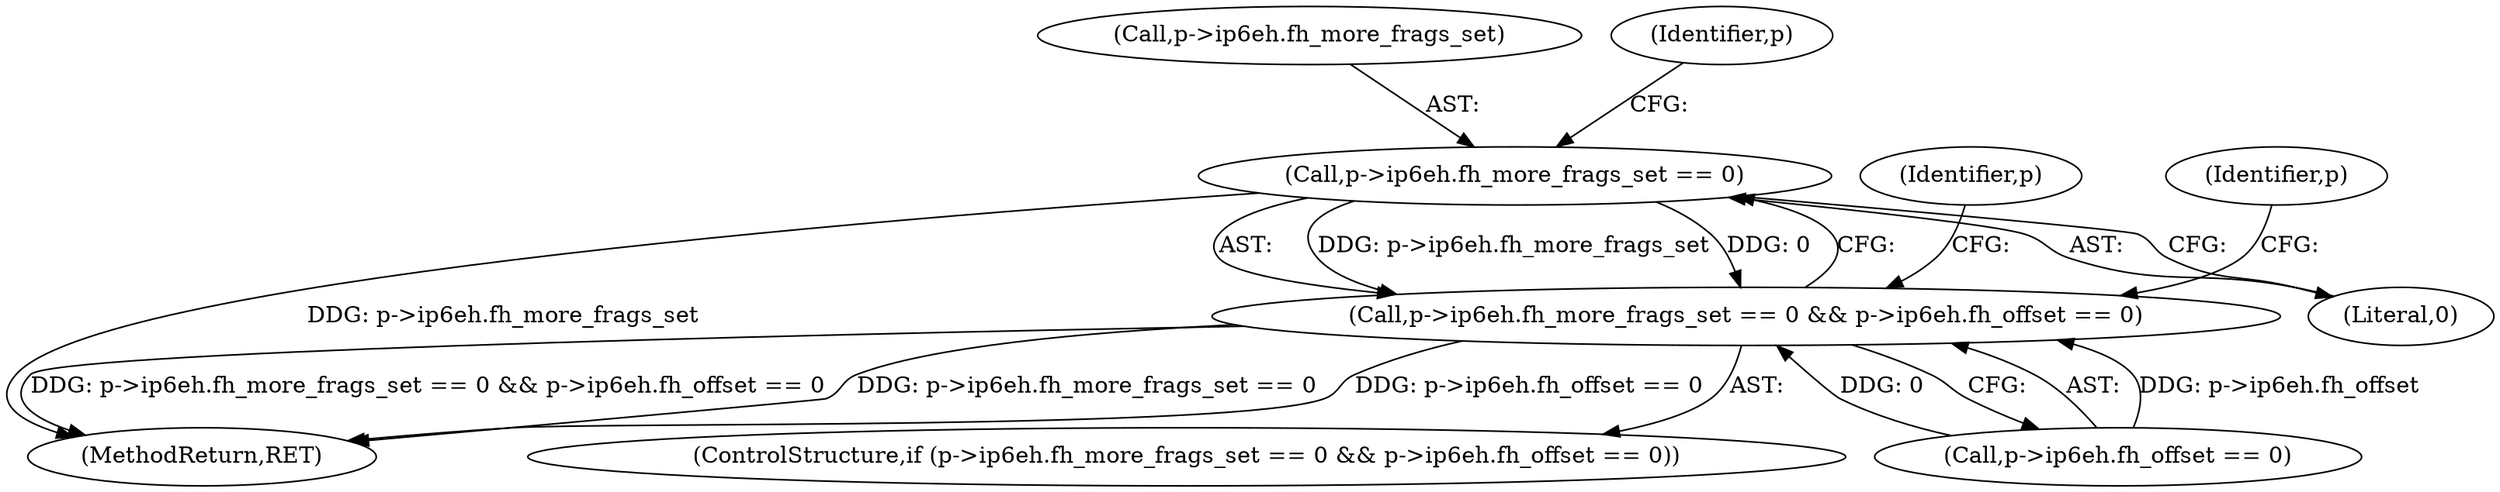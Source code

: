 digraph "0_suricata_11f3659f64a4e42e90cb3c09fcef66894205aefe@pointer" {
"1000871" [label="(Call,p->ip6eh.fh_more_frags_set == 0)"];
"1000870" [label="(Call,p->ip6eh.fh_more_frags_set == 0 && p->ip6eh.fh_offset == 0)"];
"1000870" [label="(Call,p->ip6eh.fh_more_frags_set == 0 && p->ip6eh.fh_offset == 0)"];
"1001090" [label="(MethodReturn,RET)"];
"1000872" [label="(Call,p->ip6eh.fh_more_frags_set)"];
"1000902" [label="(Identifier,p)"];
"1000869" [label="(ControlStructure,if (p->ip6eh.fh_more_frags_set == 0 && p->ip6eh.fh_offset == 0))"];
"1000877" [label="(Literal,0)"];
"1000871" [label="(Call,p->ip6eh.fh_more_frags_set == 0)"];
"1000878" [label="(Call,p->ip6eh.fh_offset == 0)"];
"1000881" [label="(Identifier,p)"];
"1000887" [label="(Identifier,p)"];
"1000871" -> "1000870"  [label="AST: "];
"1000871" -> "1000877"  [label="CFG: "];
"1000872" -> "1000871"  [label="AST: "];
"1000877" -> "1000871"  [label="AST: "];
"1000881" -> "1000871"  [label="CFG: "];
"1000870" -> "1000871"  [label="CFG: "];
"1000871" -> "1001090"  [label="DDG: p->ip6eh.fh_more_frags_set"];
"1000871" -> "1000870"  [label="DDG: p->ip6eh.fh_more_frags_set"];
"1000871" -> "1000870"  [label="DDG: 0"];
"1000870" -> "1000869"  [label="AST: "];
"1000870" -> "1000878"  [label="CFG: "];
"1000878" -> "1000870"  [label="AST: "];
"1000887" -> "1000870"  [label="CFG: "];
"1000902" -> "1000870"  [label="CFG: "];
"1000870" -> "1001090"  [label="DDG: p->ip6eh.fh_offset == 0"];
"1000870" -> "1001090"  [label="DDG: p->ip6eh.fh_more_frags_set == 0 && p->ip6eh.fh_offset == 0"];
"1000870" -> "1001090"  [label="DDG: p->ip6eh.fh_more_frags_set == 0"];
"1000878" -> "1000870"  [label="DDG: p->ip6eh.fh_offset"];
"1000878" -> "1000870"  [label="DDG: 0"];
}
